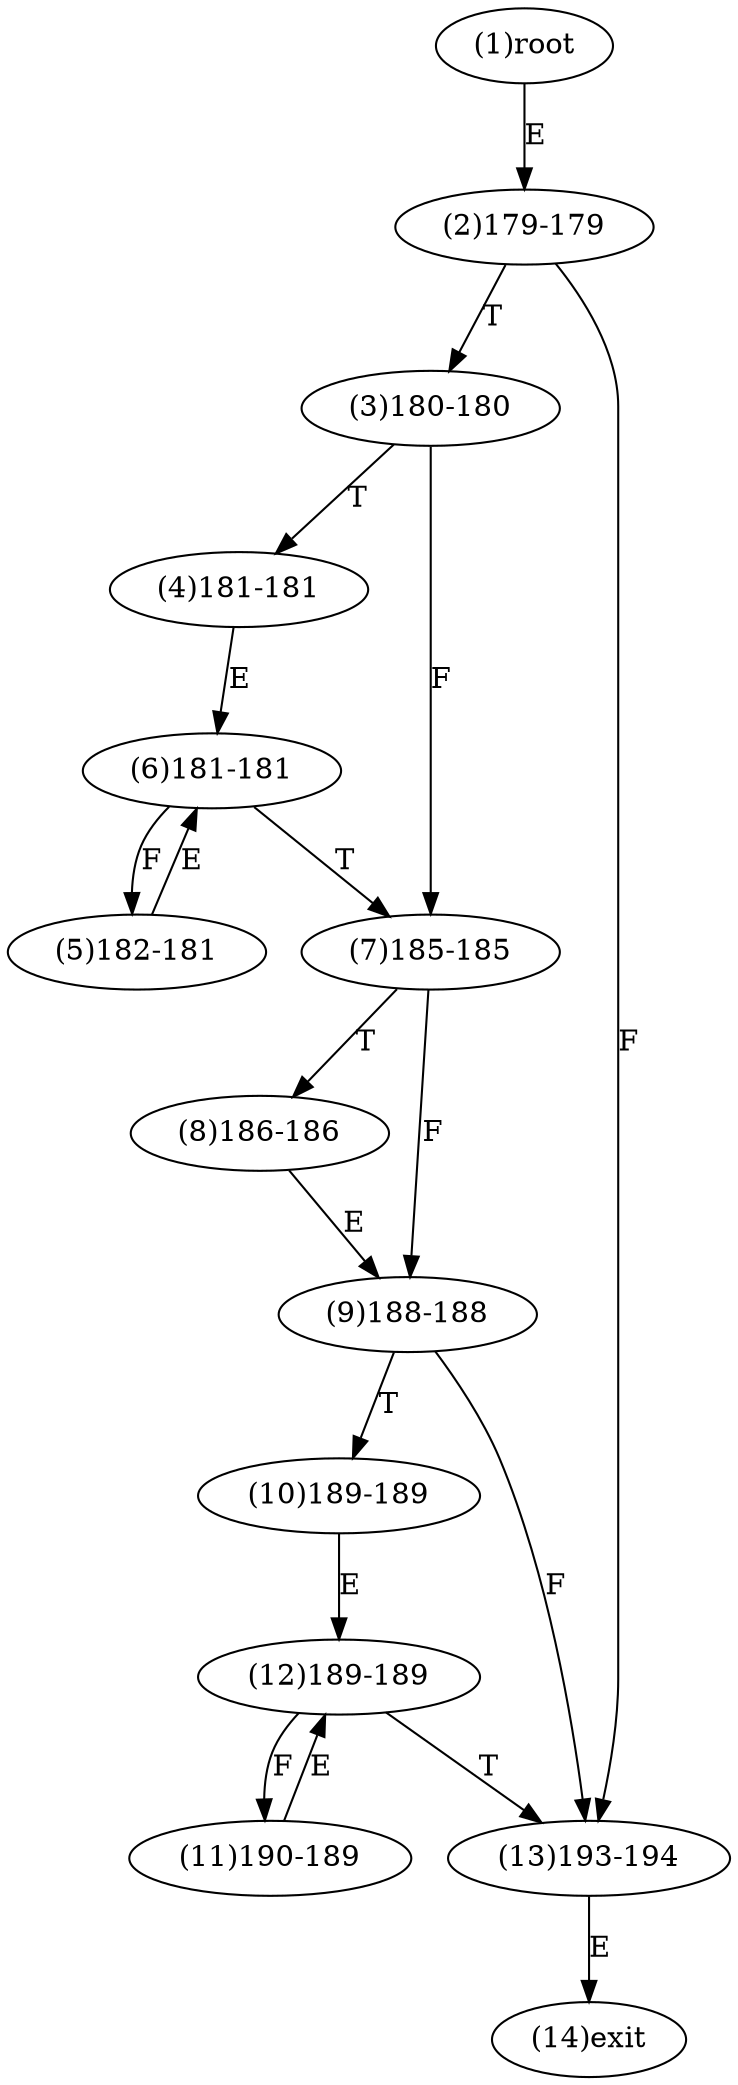 digraph "" { 
1[ label="(1)root"];
2[ label="(2)179-179"];
3[ label="(3)180-180"];
4[ label="(4)181-181"];
5[ label="(5)182-181"];
6[ label="(6)181-181"];
7[ label="(7)185-185"];
8[ label="(8)186-186"];
9[ label="(9)188-188"];
10[ label="(10)189-189"];
11[ label="(11)190-189"];
12[ label="(12)189-189"];
13[ label="(13)193-194"];
14[ label="(14)exit"];
1->2[ label="E"];
2->13[ label="F"];
2->3[ label="T"];
3->7[ label="F"];
3->4[ label="T"];
4->6[ label="E"];
5->6[ label="E"];
6->5[ label="F"];
6->7[ label="T"];
7->9[ label="F"];
7->8[ label="T"];
8->9[ label="E"];
9->13[ label="F"];
9->10[ label="T"];
10->12[ label="E"];
11->12[ label="E"];
12->11[ label="F"];
12->13[ label="T"];
13->14[ label="E"];
}